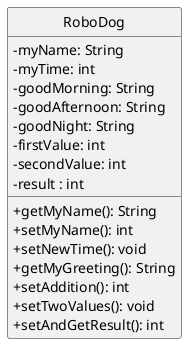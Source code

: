 @startuml Robodogクラス図
skinparam classAttributeIconSize 0
hide circle

class RoboDog {
 -myName: String
' datetime? bigInt?=UNIXTime
' UNIXTime 1970/01/01 00:00:00 を0として、1ずつ誰何するもの
 -myTime: int
 -goodMorning: String
 -goodAfternoon: String
 -goodNight: String
 -firstValue: int
 -secondValue: int
' 教科書にはない
 -result : int

' 返り値: void → 何も値を返さない
 +getMyName(): String
 +setMyName(): int
 +setNewTime(): void
 +getMyGreeting(): String
 +setAddition(): int
' 教科書にはない
 +setTwoValues(): void
 +setAndGetResult(): int
}

@enduml
